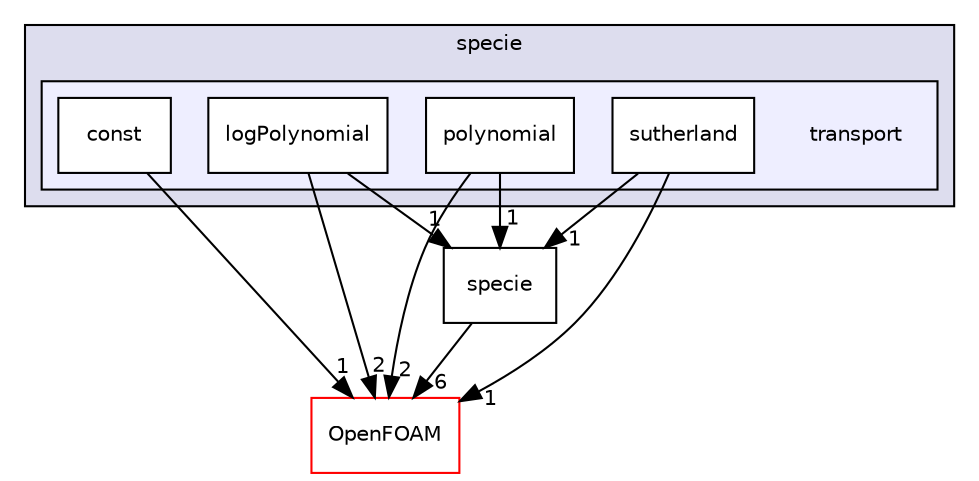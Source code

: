 digraph "src/thermophysicalModels/specie/transport" {
  bgcolor=transparent;
  compound=true
  node [ fontsize="10", fontname="Helvetica"];
  edge [ labelfontsize="10", labelfontname="Helvetica"];
  subgraph clusterdir_5c4bf53b114f4c9237cd4ef0431fc9bd {
    graph [ bgcolor="#ddddee", pencolor="black", label="specie" fontname="Helvetica", fontsize="10", URL="dir_5c4bf53b114f4c9237cd4ef0431fc9bd.html"]
  subgraph clusterdir_c33051a76953a582918a8b8685a5d648 {
    graph [ bgcolor="#eeeeff", pencolor="black", label="" URL="dir_c33051a76953a582918a8b8685a5d648.html"];
    dir_c33051a76953a582918a8b8685a5d648 [shape=plaintext label="transport"];
    dir_50b7004949fc65451b752afbb27c0002 [shape=box label="const" color="black" fillcolor="white" style="filled" URL="dir_50b7004949fc65451b752afbb27c0002.html"];
    dir_23417dff2e784ed95fee5d8ab472fdb8 [shape=box label="logPolynomial" color="black" fillcolor="white" style="filled" URL="dir_23417dff2e784ed95fee5d8ab472fdb8.html"];
    dir_efc1c099334b53aba8cb0739d05f9c86 [shape=box label="polynomial" color="black" fillcolor="white" style="filled" URL="dir_efc1c099334b53aba8cb0739d05f9c86.html"];
    dir_27158f13ae118b00d63c3adfa5299510 [shape=box label="sutherland" color="black" fillcolor="white" style="filled" URL="dir_27158f13ae118b00d63c3adfa5299510.html"];
  }
  }
  dir_0a4039949b5e30fbb8957147ecb4e7fe [shape=box label="specie" URL="dir_0a4039949b5e30fbb8957147ecb4e7fe.html"];
  dir_c5473ff19b20e6ec4dfe5c310b3778a8 [shape=box label="OpenFOAM" color="red" URL="dir_c5473ff19b20e6ec4dfe5c310b3778a8.html"];
  dir_23417dff2e784ed95fee5d8ab472fdb8->dir_0a4039949b5e30fbb8957147ecb4e7fe [headlabel="1", labeldistance=1.5 headhref="dir_002982_002966.html"];
  dir_23417dff2e784ed95fee5d8ab472fdb8->dir_c5473ff19b20e6ec4dfe5c310b3778a8 [headlabel="2", labeldistance=1.5 headhref="dir_002982_001896.html"];
  dir_efc1c099334b53aba8cb0739d05f9c86->dir_0a4039949b5e30fbb8957147ecb4e7fe [headlabel="1", labeldistance=1.5 headhref="dir_002983_002966.html"];
  dir_efc1c099334b53aba8cb0739d05f9c86->dir_c5473ff19b20e6ec4dfe5c310b3778a8 [headlabel="2", labeldistance=1.5 headhref="dir_002983_001896.html"];
  dir_50b7004949fc65451b752afbb27c0002->dir_c5473ff19b20e6ec4dfe5c310b3778a8 [headlabel="1", labeldistance=1.5 headhref="dir_002981_001896.html"];
  dir_0a4039949b5e30fbb8957147ecb4e7fe->dir_c5473ff19b20e6ec4dfe5c310b3778a8 [headlabel="6", labeldistance=1.5 headhref="dir_002966_001896.html"];
  dir_27158f13ae118b00d63c3adfa5299510->dir_0a4039949b5e30fbb8957147ecb4e7fe [headlabel="1", labeldistance=1.5 headhref="dir_002984_002966.html"];
  dir_27158f13ae118b00d63c3adfa5299510->dir_c5473ff19b20e6ec4dfe5c310b3778a8 [headlabel="1", labeldistance=1.5 headhref="dir_002984_001896.html"];
}

